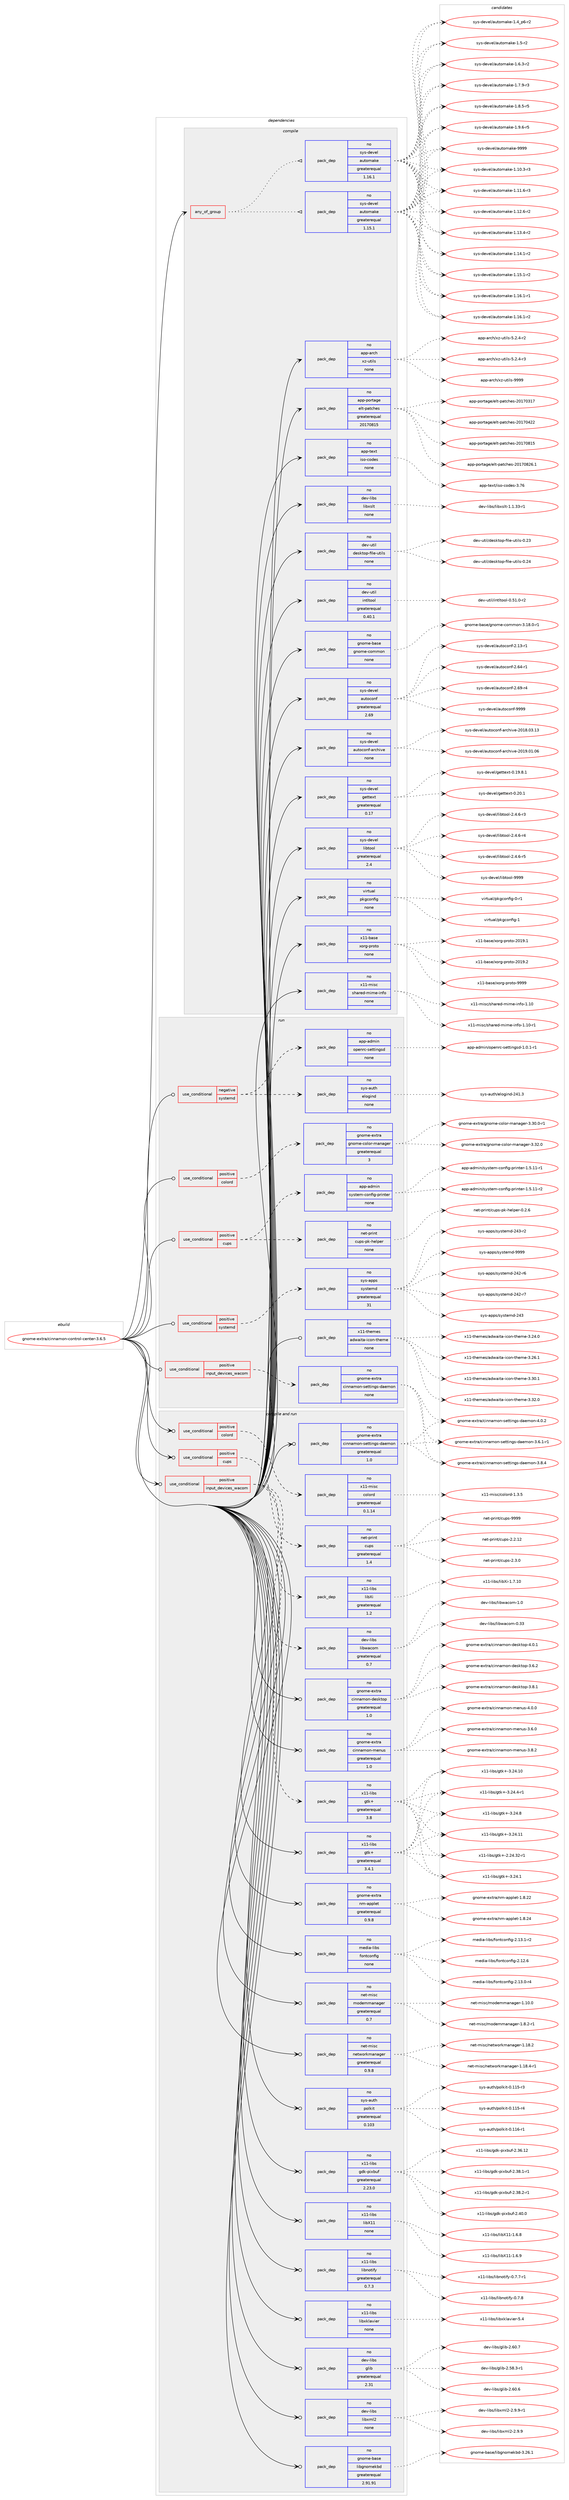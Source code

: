 digraph prolog {

# *************
# Graph options
# *************

newrank=true;
concentrate=true;
compound=true;
graph [rankdir=LR,fontname=Helvetica,fontsize=10,ranksep=1.5];#, ranksep=2.5, nodesep=0.2];
edge  [arrowhead=vee];
node  [fontname=Helvetica,fontsize=10];

# **********
# The ebuild
# **********

subgraph cluster_leftcol {
color=gray;
rank=same;
label=<<i>ebuild</i>>;
id [label="gnome-extra/cinnamon-control-center-3.6.5", color=red, width=4, href="../gnome-extra/cinnamon-control-center-3.6.5.svg"];
}

# ****************
# The dependencies
# ****************

subgraph cluster_midcol {
color=gray;
label=<<i>dependencies</i>>;
subgraph cluster_compile {
fillcolor="#eeeeee";
style=filled;
label=<<i>compile</i>>;
subgraph any12184 {
dependency747095 [label=<<TABLE BORDER="0" CELLBORDER="1" CELLSPACING="0" CELLPADDING="4"><TR><TD CELLPADDING="10">any_of_group</TD></TR></TABLE>>, shape=none, color=red];subgraph pack548726 {
dependency747096 [label=<<TABLE BORDER="0" CELLBORDER="1" CELLSPACING="0" CELLPADDING="4" WIDTH="220"><TR><TD ROWSPAN="6" CELLPADDING="30">pack_dep</TD></TR><TR><TD WIDTH="110">no</TD></TR><TR><TD>sys-devel</TD></TR><TR><TD>automake</TD></TR><TR><TD>greaterequal</TD></TR><TR><TD>1.16.1</TD></TR></TABLE>>, shape=none, color=blue];
}
dependency747095:e -> dependency747096:w [weight=20,style="dotted",arrowhead="oinv"];
subgraph pack548727 {
dependency747097 [label=<<TABLE BORDER="0" CELLBORDER="1" CELLSPACING="0" CELLPADDING="4" WIDTH="220"><TR><TD ROWSPAN="6" CELLPADDING="30">pack_dep</TD></TR><TR><TD WIDTH="110">no</TD></TR><TR><TD>sys-devel</TD></TR><TR><TD>automake</TD></TR><TR><TD>greaterequal</TD></TR><TR><TD>1.15.1</TD></TR></TABLE>>, shape=none, color=blue];
}
dependency747095:e -> dependency747097:w [weight=20,style="dotted",arrowhead="oinv"];
}
id:e -> dependency747095:w [weight=20,style="solid",arrowhead="vee"];
subgraph pack548728 {
dependency747098 [label=<<TABLE BORDER="0" CELLBORDER="1" CELLSPACING="0" CELLPADDING="4" WIDTH="220"><TR><TD ROWSPAN="6" CELLPADDING="30">pack_dep</TD></TR><TR><TD WIDTH="110">no</TD></TR><TR><TD>app-arch</TD></TR><TR><TD>xz-utils</TD></TR><TR><TD>none</TD></TR><TR><TD></TD></TR></TABLE>>, shape=none, color=blue];
}
id:e -> dependency747098:w [weight=20,style="solid",arrowhead="vee"];
subgraph pack548729 {
dependency747099 [label=<<TABLE BORDER="0" CELLBORDER="1" CELLSPACING="0" CELLPADDING="4" WIDTH="220"><TR><TD ROWSPAN="6" CELLPADDING="30">pack_dep</TD></TR><TR><TD WIDTH="110">no</TD></TR><TR><TD>app-portage</TD></TR><TR><TD>elt-patches</TD></TR><TR><TD>greaterequal</TD></TR><TR><TD>20170815</TD></TR></TABLE>>, shape=none, color=blue];
}
id:e -> dependency747099:w [weight=20,style="solid",arrowhead="vee"];
subgraph pack548730 {
dependency747100 [label=<<TABLE BORDER="0" CELLBORDER="1" CELLSPACING="0" CELLPADDING="4" WIDTH="220"><TR><TD ROWSPAN="6" CELLPADDING="30">pack_dep</TD></TR><TR><TD WIDTH="110">no</TD></TR><TR><TD>app-text</TD></TR><TR><TD>iso-codes</TD></TR><TR><TD>none</TD></TR><TR><TD></TD></TR></TABLE>>, shape=none, color=blue];
}
id:e -> dependency747100:w [weight=20,style="solid",arrowhead="vee"];
subgraph pack548731 {
dependency747101 [label=<<TABLE BORDER="0" CELLBORDER="1" CELLSPACING="0" CELLPADDING="4" WIDTH="220"><TR><TD ROWSPAN="6" CELLPADDING="30">pack_dep</TD></TR><TR><TD WIDTH="110">no</TD></TR><TR><TD>dev-libs</TD></TR><TR><TD>libxslt</TD></TR><TR><TD>none</TD></TR><TR><TD></TD></TR></TABLE>>, shape=none, color=blue];
}
id:e -> dependency747101:w [weight=20,style="solid",arrowhead="vee"];
subgraph pack548732 {
dependency747102 [label=<<TABLE BORDER="0" CELLBORDER="1" CELLSPACING="0" CELLPADDING="4" WIDTH="220"><TR><TD ROWSPAN="6" CELLPADDING="30">pack_dep</TD></TR><TR><TD WIDTH="110">no</TD></TR><TR><TD>dev-util</TD></TR><TR><TD>desktop-file-utils</TD></TR><TR><TD>none</TD></TR><TR><TD></TD></TR></TABLE>>, shape=none, color=blue];
}
id:e -> dependency747102:w [weight=20,style="solid",arrowhead="vee"];
subgraph pack548733 {
dependency747103 [label=<<TABLE BORDER="0" CELLBORDER="1" CELLSPACING="0" CELLPADDING="4" WIDTH="220"><TR><TD ROWSPAN="6" CELLPADDING="30">pack_dep</TD></TR><TR><TD WIDTH="110">no</TD></TR><TR><TD>dev-util</TD></TR><TR><TD>intltool</TD></TR><TR><TD>greaterequal</TD></TR><TR><TD>0.40.1</TD></TR></TABLE>>, shape=none, color=blue];
}
id:e -> dependency747103:w [weight=20,style="solid",arrowhead="vee"];
subgraph pack548734 {
dependency747104 [label=<<TABLE BORDER="0" CELLBORDER="1" CELLSPACING="0" CELLPADDING="4" WIDTH="220"><TR><TD ROWSPAN="6" CELLPADDING="30">pack_dep</TD></TR><TR><TD WIDTH="110">no</TD></TR><TR><TD>gnome-base</TD></TR><TR><TD>gnome-common</TD></TR><TR><TD>none</TD></TR><TR><TD></TD></TR></TABLE>>, shape=none, color=blue];
}
id:e -> dependency747104:w [weight=20,style="solid",arrowhead="vee"];
subgraph pack548735 {
dependency747105 [label=<<TABLE BORDER="0" CELLBORDER="1" CELLSPACING="0" CELLPADDING="4" WIDTH="220"><TR><TD ROWSPAN="6" CELLPADDING="30">pack_dep</TD></TR><TR><TD WIDTH="110">no</TD></TR><TR><TD>sys-devel</TD></TR><TR><TD>autoconf</TD></TR><TR><TD>greaterequal</TD></TR><TR><TD>2.69</TD></TR></TABLE>>, shape=none, color=blue];
}
id:e -> dependency747105:w [weight=20,style="solid",arrowhead="vee"];
subgraph pack548736 {
dependency747106 [label=<<TABLE BORDER="0" CELLBORDER="1" CELLSPACING="0" CELLPADDING="4" WIDTH="220"><TR><TD ROWSPAN="6" CELLPADDING="30">pack_dep</TD></TR><TR><TD WIDTH="110">no</TD></TR><TR><TD>sys-devel</TD></TR><TR><TD>autoconf-archive</TD></TR><TR><TD>none</TD></TR><TR><TD></TD></TR></TABLE>>, shape=none, color=blue];
}
id:e -> dependency747106:w [weight=20,style="solid",arrowhead="vee"];
subgraph pack548737 {
dependency747107 [label=<<TABLE BORDER="0" CELLBORDER="1" CELLSPACING="0" CELLPADDING="4" WIDTH="220"><TR><TD ROWSPAN="6" CELLPADDING="30">pack_dep</TD></TR><TR><TD WIDTH="110">no</TD></TR><TR><TD>sys-devel</TD></TR><TR><TD>gettext</TD></TR><TR><TD>greaterequal</TD></TR><TR><TD>0.17</TD></TR></TABLE>>, shape=none, color=blue];
}
id:e -> dependency747107:w [weight=20,style="solid",arrowhead="vee"];
subgraph pack548738 {
dependency747108 [label=<<TABLE BORDER="0" CELLBORDER="1" CELLSPACING="0" CELLPADDING="4" WIDTH="220"><TR><TD ROWSPAN="6" CELLPADDING="30">pack_dep</TD></TR><TR><TD WIDTH="110">no</TD></TR><TR><TD>sys-devel</TD></TR><TR><TD>libtool</TD></TR><TR><TD>greaterequal</TD></TR><TR><TD>2.4</TD></TR></TABLE>>, shape=none, color=blue];
}
id:e -> dependency747108:w [weight=20,style="solid",arrowhead="vee"];
subgraph pack548739 {
dependency747109 [label=<<TABLE BORDER="0" CELLBORDER="1" CELLSPACING="0" CELLPADDING="4" WIDTH="220"><TR><TD ROWSPAN="6" CELLPADDING="30">pack_dep</TD></TR><TR><TD WIDTH="110">no</TD></TR><TR><TD>virtual</TD></TR><TR><TD>pkgconfig</TD></TR><TR><TD>none</TD></TR><TR><TD></TD></TR></TABLE>>, shape=none, color=blue];
}
id:e -> dependency747109:w [weight=20,style="solid",arrowhead="vee"];
subgraph pack548740 {
dependency747110 [label=<<TABLE BORDER="0" CELLBORDER="1" CELLSPACING="0" CELLPADDING="4" WIDTH="220"><TR><TD ROWSPAN="6" CELLPADDING="30">pack_dep</TD></TR><TR><TD WIDTH="110">no</TD></TR><TR><TD>x11-base</TD></TR><TR><TD>xorg-proto</TD></TR><TR><TD>none</TD></TR><TR><TD></TD></TR></TABLE>>, shape=none, color=blue];
}
id:e -> dependency747110:w [weight=20,style="solid",arrowhead="vee"];
subgraph pack548741 {
dependency747111 [label=<<TABLE BORDER="0" CELLBORDER="1" CELLSPACING="0" CELLPADDING="4" WIDTH="220"><TR><TD ROWSPAN="6" CELLPADDING="30">pack_dep</TD></TR><TR><TD WIDTH="110">no</TD></TR><TR><TD>x11-misc</TD></TR><TR><TD>shared-mime-info</TD></TR><TR><TD>none</TD></TR><TR><TD></TD></TR></TABLE>>, shape=none, color=blue];
}
id:e -> dependency747111:w [weight=20,style="solid",arrowhead="vee"];
}
subgraph cluster_compileandrun {
fillcolor="#eeeeee";
style=filled;
label=<<i>compile and run</i>>;
subgraph cond185791 {
dependency747112 [label=<<TABLE BORDER="0" CELLBORDER="1" CELLSPACING="0" CELLPADDING="4"><TR><TD ROWSPAN="3" CELLPADDING="10">use_conditional</TD></TR><TR><TD>positive</TD></TR><TR><TD>colord</TD></TR></TABLE>>, shape=none, color=red];
subgraph pack548742 {
dependency747113 [label=<<TABLE BORDER="0" CELLBORDER="1" CELLSPACING="0" CELLPADDING="4" WIDTH="220"><TR><TD ROWSPAN="6" CELLPADDING="30">pack_dep</TD></TR><TR><TD WIDTH="110">no</TD></TR><TR><TD>x11-misc</TD></TR><TR><TD>colord</TD></TR><TR><TD>greaterequal</TD></TR><TR><TD>0.1.14</TD></TR></TABLE>>, shape=none, color=blue];
}
dependency747112:e -> dependency747113:w [weight=20,style="dashed",arrowhead="vee"];
}
id:e -> dependency747112:w [weight=20,style="solid",arrowhead="odotvee"];
subgraph cond185792 {
dependency747114 [label=<<TABLE BORDER="0" CELLBORDER="1" CELLSPACING="0" CELLPADDING="4"><TR><TD ROWSPAN="3" CELLPADDING="10">use_conditional</TD></TR><TR><TD>positive</TD></TR><TR><TD>cups</TD></TR></TABLE>>, shape=none, color=red];
subgraph pack548743 {
dependency747115 [label=<<TABLE BORDER="0" CELLBORDER="1" CELLSPACING="0" CELLPADDING="4" WIDTH="220"><TR><TD ROWSPAN="6" CELLPADDING="30">pack_dep</TD></TR><TR><TD WIDTH="110">no</TD></TR><TR><TD>net-print</TD></TR><TR><TD>cups</TD></TR><TR><TD>greaterequal</TD></TR><TR><TD>1.4</TD></TR></TABLE>>, shape=none, color=blue];
}
dependency747114:e -> dependency747115:w [weight=20,style="dashed",arrowhead="vee"];
}
id:e -> dependency747114:w [weight=20,style="solid",arrowhead="odotvee"];
subgraph cond185793 {
dependency747116 [label=<<TABLE BORDER="0" CELLBORDER="1" CELLSPACING="0" CELLPADDING="4"><TR><TD ROWSPAN="3" CELLPADDING="10">use_conditional</TD></TR><TR><TD>positive</TD></TR><TR><TD>input_devices_wacom</TD></TR></TABLE>>, shape=none, color=red];
subgraph pack548744 {
dependency747117 [label=<<TABLE BORDER="0" CELLBORDER="1" CELLSPACING="0" CELLPADDING="4" WIDTH="220"><TR><TD ROWSPAN="6" CELLPADDING="30">pack_dep</TD></TR><TR><TD WIDTH="110">no</TD></TR><TR><TD>dev-libs</TD></TR><TR><TD>libwacom</TD></TR><TR><TD>greaterequal</TD></TR><TR><TD>0.7</TD></TR></TABLE>>, shape=none, color=blue];
}
dependency747116:e -> dependency747117:w [weight=20,style="dashed",arrowhead="vee"];
subgraph pack548745 {
dependency747118 [label=<<TABLE BORDER="0" CELLBORDER="1" CELLSPACING="0" CELLPADDING="4" WIDTH="220"><TR><TD ROWSPAN="6" CELLPADDING="30">pack_dep</TD></TR><TR><TD WIDTH="110">no</TD></TR><TR><TD>x11-libs</TD></TR><TR><TD>gtk+</TD></TR><TR><TD>greaterequal</TD></TR><TR><TD>3.8</TD></TR></TABLE>>, shape=none, color=blue];
}
dependency747116:e -> dependency747118:w [weight=20,style="dashed",arrowhead="vee"];
subgraph pack548746 {
dependency747119 [label=<<TABLE BORDER="0" CELLBORDER="1" CELLSPACING="0" CELLPADDING="4" WIDTH="220"><TR><TD ROWSPAN="6" CELLPADDING="30">pack_dep</TD></TR><TR><TD WIDTH="110">no</TD></TR><TR><TD>x11-libs</TD></TR><TR><TD>libXi</TD></TR><TR><TD>greaterequal</TD></TR><TR><TD>1.2</TD></TR></TABLE>>, shape=none, color=blue];
}
dependency747116:e -> dependency747119:w [weight=20,style="dashed",arrowhead="vee"];
}
id:e -> dependency747116:w [weight=20,style="solid",arrowhead="odotvee"];
subgraph pack548747 {
dependency747120 [label=<<TABLE BORDER="0" CELLBORDER="1" CELLSPACING="0" CELLPADDING="4" WIDTH="220"><TR><TD ROWSPAN="6" CELLPADDING="30">pack_dep</TD></TR><TR><TD WIDTH="110">no</TD></TR><TR><TD>dev-libs</TD></TR><TR><TD>glib</TD></TR><TR><TD>greaterequal</TD></TR><TR><TD>2.31</TD></TR></TABLE>>, shape=none, color=blue];
}
id:e -> dependency747120:w [weight=20,style="solid",arrowhead="odotvee"];
subgraph pack548748 {
dependency747121 [label=<<TABLE BORDER="0" CELLBORDER="1" CELLSPACING="0" CELLPADDING="4" WIDTH="220"><TR><TD ROWSPAN="6" CELLPADDING="30">pack_dep</TD></TR><TR><TD WIDTH="110">no</TD></TR><TR><TD>dev-libs</TD></TR><TR><TD>libxml2</TD></TR><TR><TD>none</TD></TR><TR><TD></TD></TR></TABLE>>, shape=none, color=blue];
}
id:e -> dependency747121:w [weight=20,style="solid",arrowhead="odotvee"];
subgraph pack548749 {
dependency747122 [label=<<TABLE BORDER="0" CELLBORDER="1" CELLSPACING="0" CELLPADDING="4" WIDTH="220"><TR><TD ROWSPAN="6" CELLPADDING="30">pack_dep</TD></TR><TR><TD WIDTH="110">no</TD></TR><TR><TD>gnome-base</TD></TR><TR><TD>libgnomekbd</TD></TR><TR><TD>greaterequal</TD></TR><TR><TD>2.91.91</TD></TR></TABLE>>, shape=none, color=blue];
}
id:e -> dependency747122:w [weight=20,style="solid",arrowhead="odotvee"];
subgraph pack548750 {
dependency747123 [label=<<TABLE BORDER="0" CELLBORDER="1" CELLSPACING="0" CELLPADDING="4" WIDTH="220"><TR><TD ROWSPAN="6" CELLPADDING="30">pack_dep</TD></TR><TR><TD WIDTH="110">no</TD></TR><TR><TD>gnome-extra</TD></TR><TR><TD>cinnamon-desktop</TD></TR><TR><TD>greaterequal</TD></TR><TR><TD>1.0</TD></TR></TABLE>>, shape=none, color=blue];
}
id:e -> dependency747123:w [weight=20,style="solid",arrowhead="odotvee"];
subgraph pack548751 {
dependency747124 [label=<<TABLE BORDER="0" CELLBORDER="1" CELLSPACING="0" CELLPADDING="4" WIDTH="220"><TR><TD ROWSPAN="6" CELLPADDING="30">pack_dep</TD></TR><TR><TD WIDTH="110">no</TD></TR><TR><TD>gnome-extra</TD></TR><TR><TD>cinnamon-menus</TD></TR><TR><TD>greaterequal</TD></TR><TR><TD>1.0</TD></TR></TABLE>>, shape=none, color=blue];
}
id:e -> dependency747124:w [weight=20,style="solid",arrowhead="odotvee"];
subgraph pack548752 {
dependency747125 [label=<<TABLE BORDER="0" CELLBORDER="1" CELLSPACING="0" CELLPADDING="4" WIDTH="220"><TR><TD ROWSPAN="6" CELLPADDING="30">pack_dep</TD></TR><TR><TD WIDTH="110">no</TD></TR><TR><TD>gnome-extra</TD></TR><TR><TD>cinnamon-settings-daemon</TD></TR><TR><TD>greaterequal</TD></TR><TR><TD>1.0</TD></TR></TABLE>>, shape=none, color=blue];
}
id:e -> dependency747125:w [weight=20,style="solid",arrowhead="odotvee"];
subgraph pack548753 {
dependency747126 [label=<<TABLE BORDER="0" CELLBORDER="1" CELLSPACING="0" CELLPADDING="4" WIDTH="220"><TR><TD ROWSPAN="6" CELLPADDING="30">pack_dep</TD></TR><TR><TD WIDTH="110">no</TD></TR><TR><TD>gnome-extra</TD></TR><TR><TD>nm-applet</TD></TR><TR><TD>greaterequal</TD></TR><TR><TD>0.9.8</TD></TR></TABLE>>, shape=none, color=blue];
}
id:e -> dependency747126:w [weight=20,style="solid",arrowhead="odotvee"];
subgraph pack548754 {
dependency747127 [label=<<TABLE BORDER="0" CELLBORDER="1" CELLSPACING="0" CELLPADDING="4" WIDTH="220"><TR><TD ROWSPAN="6" CELLPADDING="30">pack_dep</TD></TR><TR><TD WIDTH="110">no</TD></TR><TR><TD>media-libs</TD></TR><TR><TD>fontconfig</TD></TR><TR><TD>none</TD></TR><TR><TD></TD></TR></TABLE>>, shape=none, color=blue];
}
id:e -> dependency747127:w [weight=20,style="solid",arrowhead="odotvee"];
subgraph pack548755 {
dependency747128 [label=<<TABLE BORDER="0" CELLBORDER="1" CELLSPACING="0" CELLPADDING="4" WIDTH="220"><TR><TD ROWSPAN="6" CELLPADDING="30">pack_dep</TD></TR><TR><TD WIDTH="110">no</TD></TR><TR><TD>net-misc</TD></TR><TR><TD>modemmanager</TD></TR><TR><TD>greaterequal</TD></TR><TR><TD>0.7</TD></TR></TABLE>>, shape=none, color=blue];
}
id:e -> dependency747128:w [weight=20,style="solid",arrowhead="odotvee"];
subgraph pack548756 {
dependency747129 [label=<<TABLE BORDER="0" CELLBORDER="1" CELLSPACING="0" CELLPADDING="4" WIDTH="220"><TR><TD ROWSPAN="6" CELLPADDING="30">pack_dep</TD></TR><TR><TD WIDTH="110">no</TD></TR><TR><TD>net-misc</TD></TR><TR><TD>networkmanager</TD></TR><TR><TD>greaterequal</TD></TR><TR><TD>0.9.8</TD></TR></TABLE>>, shape=none, color=blue];
}
id:e -> dependency747129:w [weight=20,style="solid",arrowhead="odotvee"];
subgraph pack548757 {
dependency747130 [label=<<TABLE BORDER="0" CELLBORDER="1" CELLSPACING="0" CELLPADDING="4" WIDTH="220"><TR><TD ROWSPAN="6" CELLPADDING="30">pack_dep</TD></TR><TR><TD WIDTH="110">no</TD></TR><TR><TD>sys-auth</TD></TR><TR><TD>polkit</TD></TR><TR><TD>greaterequal</TD></TR><TR><TD>0.103</TD></TR></TABLE>>, shape=none, color=blue];
}
id:e -> dependency747130:w [weight=20,style="solid",arrowhead="odotvee"];
subgraph pack548758 {
dependency747131 [label=<<TABLE BORDER="0" CELLBORDER="1" CELLSPACING="0" CELLPADDING="4" WIDTH="220"><TR><TD ROWSPAN="6" CELLPADDING="30">pack_dep</TD></TR><TR><TD WIDTH="110">no</TD></TR><TR><TD>x11-libs</TD></TR><TR><TD>gdk-pixbuf</TD></TR><TR><TD>greaterequal</TD></TR><TR><TD>2.23.0</TD></TR></TABLE>>, shape=none, color=blue];
}
id:e -> dependency747131:w [weight=20,style="solid",arrowhead="odotvee"];
subgraph pack548759 {
dependency747132 [label=<<TABLE BORDER="0" CELLBORDER="1" CELLSPACING="0" CELLPADDING="4" WIDTH="220"><TR><TD ROWSPAN="6" CELLPADDING="30">pack_dep</TD></TR><TR><TD WIDTH="110">no</TD></TR><TR><TD>x11-libs</TD></TR><TR><TD>gtk+</TD></TR><TR><TD>greaterequal</TD></TR><TR><TD>3.4.1</TD></TR></TABLE>>, shape=none, color=blue];
}
id:e -> dependency747132:w [weight=20,style="solid",arrowhead="odotvee"];
subgraph pack548760 {
dependency747133 [label=<<TABLE BORDER="0" CELLBORDER="1" CELLSPACING="0" CELLPADDING="4" WIDTH="220"><TR><TD ROWSPAN="6" CELLPADDING="30">pack_dep</TD></TR><TR><TD WIDTH="110">no</TD></TR><TR><TD>x11-libs</TD></TR><TR><TD>libX11</TD></TR><TR><TD>none</TD></TR><TR><TD></TD></TR></TABLE>>, shape=none, color=blue];
}
id:e -> dependency747133:w [weight=20,style="solid",arrowhead="odotvee"];
subgraph pack548761 {
dependency747134 [label=<<TABLE BORDER="0" CELLBORDER="1" CELLSPACING="0" CELLPADDING="4" WIDTH="220"><TR><TD ROWSPAN="6" CELLPADDING="30">pack_dep</TD></TR><TR><TD WIDTH="110">no</TD></TR><TR><TD>x11-libs</TD></TR><TR><TD>libnotify</TD></TR><TR><TD>greaterequal</TD></TR><TR><TD>0.7.3</TD></TR></TABLE>>, shape=none, color=blue];
}
id:e -> dependency747134:w [weight=20,style="solid",arrowhead="odotvee"];
subgraph pack548762 {
dependency747135 [label=<<TABLE BORDER="0" CELLBORDER="1" CELLSPACING="0" CELLPADDING="4" WIDTH="220"><TR><TD ROWSPAN="6" CELLPADDING="30">pack_dep</TD></TR><TR><TD WIDTH="110">no</TD></TR><TR><TD>x11-libs</TD></TR><TR><TD>libxklavier</TD></TR><TR><TD>none</TD></TR><TR><TD></TD></TR></TABLE>>, shape=none, color=blue];
}
id:e -> dependency747135:w [weight=20,style="solid",arrowhead="odotvee"];
}
subgraph cluster_run {
fillcolor="#eeeeee";
style=filled;
label=<<i>run</i>>;
subgraph cond185794 {
dependency747136 [label=<<TABLE BORDER="0" CELLBORDER="1" CELLSPACING="0" CELLPADDING="4"><TR><TD ROWSPAN="3" CELLPADDING="10">use_conditional</TD></TR><TR><TD>negative</TD></TR><TR><TD>systemd</TD></TR></TABLE>>, shape=none, color=red];
subgraph pack548763 {
dependency747137 [label=<<TABLE BORDER="0" CELLBORDER="1" CELLSPACING="0" CELLPADDING="4" WIDTH="220"><TR><TD ROWSPAN="6" CELLPADDING="30">pack_dep</TD></TR><TR><TD WIDTH="110">no</TD></TR><TR><TD>app-admin</TD></TR><TR><TD>openrc-settingsd</TD></TR><TR><TD>none</TD></TR><TR><TD></TD></TR></TABLE>>, shape=none, color=blue];
}
dependency747136:e -> dependency747137:w [weight=20,style="dashed",arrowhead="vee"];
subgraph pack548764 {
dependency747138 [label=<<TABLE BORDER="0" CELLBORDER="1" CELLSPACING="0" CELLPADDING="4" WIDTH="220"><TR><TD ROWSPAN="6" CELLPADDING="30">pack_dep</TD></TR><TR><TD WIDTH="110">no</TD></TR><TR><TD>sys-auth</TD></TR><TR><TD>elogind</TD></TR><TR><TD>none</TD></TR><TR><TD></TD></TR></TABLE>>, shape=none, color=blue];
}
dependency747136:e -> dependency747138:w [weight=20,style="dashed",arrowhead="vee"];
}
id:e -> dependency747136:w [weight=20,style="solid",arrowhead="odot"];
subgraph cond185795 {
dependency747139 [label=<<TABLE BORDER="0" CELLBORDER="1" CELLSPACING="0" CELLPADDING="4"><TR><TD ROWSPAN="3" CELLPADDING="10">use_conditional</TD></TR><TR><TD>positive</TD></TR><TR><TD>colord</TD></TR></TABLE>>, shape=none, color=red];
subgraph pack548765 {
dependency747140 [label=<<TABLE BORDER="0" CELLBORDER="1" CELLSPACING="0" CELLPADDING="4" WIDTH="220"><TR><TD ROWSPAN="6" CELLPADDING="30">pack_dep</TD></TR><TR><TD WIDTH="110">no</TD></TR><TR><TD>gnome-extra</TD></TR><TR><TD>gnome-color-manager</TD></TR><TR><TD>greaterequal</TD></TR><TR><TD>3</TD></TR></TABLE>>, shape=none, color=blue];
}
dependency747139:e -> dependency747140:w [weight=20,style="dashed",arrowhead="vee"];
}
id:e -> dependency747139:w [weight=20,style="solid",arrowhead="odot"];
subgraph cond185796 {
dependency747141 [label=<<TABLE BORDER="0" CELLBORDER="1" CELLSPACING="0" CELLPADDING="4"><TR><TD ROWSPAN="3" CELLPADDING="10">use_conditional</TD></TR><TR><TD>positive</TD></TR><TR><TD>cups</TD></TR></TABLE>>, shape=none, color=red];
subgraph pack548766 {
dependency747142 [label=<<TABLE BORDER="0" CELLBORDER="1" CELLSPACING="0" CELLPADDING="4" WIDTH="220"><TR><TD ROWSPAN="6" CELLPADDING="30">pack_dep</TD></TR><TR><TD WIDTH="110">no</TD></TR><TR><TD>app-admin</TD></TR><TR><TD>system-config-printer</TD></TR><TR><TD>none</TD></TR><TR><TD></TD></TR></TABLE>>, shape=none, color=blue];
}
dependency747141:e -> dependency747142:w [weight=20,style="dashed",arrowhead="vee"];
subgraph pack548767 {
dependency747143 [label=<<TABLE BORDER="0" CELLBORDER="1" CELLSPACING="0" CELLPADDING="4" WIDTH="220"><TR><TD ROWSPAN="6" CELLPADDING="30">pack_dep</TD></TR><TR><TD WIDTH="110">no</TD></TR><TR><TD>net-print</TD></TR><TR><TD>cups-pk-helper</TD></TR><TR><TD>none</TD></TR><TR><TD></TD></TR></TABLE>>, shape=none, color=blue];
}
dependency747141:e -> dependency747143:w [weight=20,style="dashed",arrowhead="vee"];
}
id:e -> dependency747141:w [weight=20,style="solid",arrowhead="odot"];
subgraph cond185797 {
dependency747144 [label=<<TABLE BORDER="0" CELLBORDER="1" CELLSPACING="0" CELLPADDING="4"><TR><TD ROWSPAN="3" CELLPADDING="10">use_conditional</TD></TR><TR><TD>positive</TD></TR><TR><TD>input_devices_wacom</TD></TR></TABLE>>, shape=none, color=red];
subgraph pack548768 {
dependency747145 [label=<<TABLE BORDER="0" CELLBORDER="1" CELLSPACING="0" CELLPADDING="4" WIDTH="220"><TR><TD ROWSPAN="6" CELLPADDING="30">pack_dep</TD></TR><TR><TD WIDTH="110">no</TD></TR><TR><TD>gnome-extra</TD></TR><TR><TD>cinnamon-settings-daemon</TD></TR><TR><TD>none</TD></TR><TR><TD></TD></TR></TABLE>>, shape=none, color=blue];
}
dependency747144:e -> dependency747145:w [weight=20,style="dashed",arrowhead="vee"];
}
id:e -> dependency747144:w [weight=20,style="solid",arrowhead="odot"];
subgraph cond185798 {
dependency747146 [label=<<TABLE BORDER="0" CELLBORDER="1" CELLSPACING="0" CELLPADDING="4"><TR><TD ROWSPAN="3" CELLPADDING="10">use_conditional</TD></TR><TR><TD>positive</TD></TR><TR><TD>systemd</TD></TR></TABLE>>, shape=none, color=red];
subgraph pack548769 {
dependency747147 [label=<<TABLE BORDER="0" CELLBORDER="1" CELLSPACING="0" CELLPADDING="4" WIDTH="220"><TR><TD ROWSPAN="6" CELLPADDING="30">pack_dep</TD></TR><TR><TD WIDTH="110">no</TD></TR><TR><TD>sys-apps</TD></TR><TR><TD>systemd</TD></TR><TR><TD>greaterequal</TD></TR><TR><TD>31</TD></TR></TABLE>>, shape=none, color=blue];
}
dependency747146:e -> dependency747147:w [weight=20,style="dashed",arrowhead="vee"];
}
id:e -> dependency747146:w [weight=20,style="solid",arrowhead="odot"];
subgraph pack548770 {
dependency747148 [label=<<TABLE BORDER="0" CELLBORDER="1" CELLSPACING="0" CELLPADDING="4" WIDTH="220"><TR><TD ROWSPAN="6" CELLPADDING="30">pack_dep</TD></TR><TR><TD WIDTH="110">no</TD></TR><TR><TD>x11-themes</TD></TR><TR><TD>adwaita-icon-theme</TD></TR><TR><TD>none</TD></TR><TR><TD></TD></TR></TABLE>>, shape=none, color=blue];
}
id:e -> dependency747148:w [weight=20,style="solid",arrowhead="odot"];
}
}

# **************
# The candidates
# **************

subgraph cluster_choices {
rank=same;
color=gray;
label=<<i>candidates</i>>;

subgraph choice548726 {
color=black;
nodesep=1;
choice11512111545100101118101108479711711611110997107101454946494846514511451 [label="sys-devel/automake-1.10.3-r3", color=red, width=4,href="../sys-devel/automake-1.10.3-r3.svg"];
choice11512111545100101118101108479711711611110997107101454946494946544511451 [label="sys-devel/automake-1.11.6-r3", color=red, width=4,href="../sys-devel/automake-1.11.6-r3.svg"];
choice11512111545100101118101108479711711611110997107101454946495046544511450 [label="sys-devel/automake-1.12.6-r2", color=red, width=4,href="../sys-devel/automake-1.12.6-r2.svg"];
choice11512111545100101118101108479711711611110997107101454946495146524511450 [label="sys-devel/automake-1.13.4-r2", color=red, width=4,href="../sys-devel/automake-1.13.4-r2.svg"];
choice11512111545100101118101108479711711611110997107101454946495246494511450 [label="sys-devel/automake-1.14.1-r2", color=red, width=4,href="../sys-devel/automake-1.14.1-r2.svg"];
choice11512111545100101118101108479711711611110997107101454946495346494511450 [label="sys-devel/automake-1.15.1-r2", color=red, width=4,href="../sys-devel/automake-1.15.1-r2.svg"];
choice11512111545100101118101108479711711611110997107101454946495446494511449 [label="sys-devel/automake-1.16.1-r1", color=red, width=4,href="../sys-devel/automake-1.16.1-r1.svg"];
choice11512111545100101118101108479711711611110997107101454946495446494511450 [label="sys-devel/automake-1.16.1-r2", color=red, width=4,href="../sys-devel/automake-1.16.1-r2.svg"];
choice115121115451001011181011084797117116111109971071014549465295112544511450 [label="sys-devel/automake-1.4_p6-r2", color=red, width=4,href="../sys-devel/automake-1.4_p6-r2.svg"];
choice11512111545100101118101108479711711611110997107101454946534511450 [label="sys-devel/automake-1.5-r2", color=red, width=4,href="../sys-devel/automake-1.5-r2.svg"];
choice115121115451001011181011084797117116111109971071014549465446514511450 [label="sys-devel/automake-1.6.3-r2", color=red, width=4,href="../sys-devel/automake-1.6.3-r2.svg"];
choice115121115451001011181011084797117116111109971071014549465546574511451 [label="sys-devel/automake-1.7.9-r3", color=red, width=4,href="../sys-devel/automake-1.7.9-r3.svg"];
choice115121115451001011181011084797117116111109971071014549465646534511453 [label="sys-devel/automake-1.8.5-r5", color=red, width=4,href="../sys-devel/automake-1.8.5-r5.svg"];
choice115121115451001011181011084797117116111109971071014549465746544511453 [label="sys-devel/automake-1.9.6-r5", color=red, width=4,href="../sys-devel/automake-1.9.6-r5.svg"];
choice115121115451001011181011084797117116111109971071014557575757 [label="sys-devel/automake-9999", color=red, width=4,href="../sys-devel/automake-9999.svg"];
dependency747096:e -> choice11512111545100101118101108479711711611110997107101454946494846514511451:w [style=dotted,weight="100"];
dependency747096:e -> choice11512111545100101118101108479711711611110997107101454946494946544511451:w [style=dotted,weight="100"];
dependency747096:e -> choice11512111545100101118101108479711711611110997107101454946495046544511450:w [style=dotted,weight="100"];
dependency747096:e -> choice11512111545100101118101108479711711611110997107101454946495146524511450:w [style=dotted,weight="100"];
dependency747096:e -> choice11512111545100101118101108479711711611110997107101454946495246494511450:w [style=dotted,weight="100"];
dependency747096:e -> choice11512111545100101118101108479711711611110997107101454946495346494511450:w [style=dotted,weight="100"];
dependency747096:e -> choice11512111545100101118101108479711711611110997107101454946495446494511449:w [style=dotted,weight="100"];
dependency747096:e -> choice11512111545100101118101108479711711611110997107101454946495446494511450:w [style=dotted,weight="100"];
dependency747096:e -> choice115121115451001011181011084797117116111109971071014549465295112544511450:w [style=dotted,weight="100"];
dependency747096:e -> choice11512111545100101118101108479711711611110997107101454946534511450:w [style=dotted,weight="100"];
dependency747096:e -> choice115121115451001011181011084797117116111109971071014549465446514511450:w [style=dotted,weight="100"];
dependency747096:e -> choice115121115451001011181011084797117116111109971071014549465546574511451:w [style=dotted,weight="100"];
dependency747096:e -> choice115121115451001011181011084797117116111109971071014549465646534511453:w [style=dotted,weight="100"];
dependency747096:e -> choice115121115451001011181011084797117116111109971071014549465746544511453:w [style=dotted,weight="100"];
dependency747096:e -> choice115121115451001011181011084797117116111109971071014557575757:w [style=dotted,weight="100"];
}
subgraph choice548727 {
color=black;
nodesep=1;
choice11512111545100101118101108479711711611110997107101454946494846514511451 [label="sys-devel/automake-1.10.3-r3", color=red, width=4,href="../sys-devel/automake-1.10.3-r3.svg"];
choice11512111545100101118101108479711711611110997107101454946494946544511451 [label="sys-devel/automake-1.11.6-r3", color=red, width=4,href="../sys-devel/automake-1.11.6-r3.svg"];
choice11512111545100101118101108479711711611110997107101454946495046544511450 [label="sys-devel/automake-1.12.6-r2", color=red, width=4,href="../sys-devel/automake-1.12.6-r2.svg"];
choice11512111545100101118101108479711711611110997107101454946495146524511450 [label="sys-devel/automake-1.13.4-r2", color=red, width=4,href="../sys-devel/automake-1.13.4-r2.svg"];
choice11512111545100101118101108479711711611110997107101454946495246494511450 [label="sys-devel/automake-1.14.1-r2", color=red, width=4,href="../sys-devel/automake-1.14.1-r2.svg"];
choice11512111545100101118101108479711711611110997107101454946495346494511450 [label="sys-devel/automake-1.15.1-r2", color=red, width=4,href="../sys-devel/automake-1.15.1-r2.svg"];
choice11512111545100101118101108479711711611110997107101454946495446494511449 [label="sys-devel/automake-1.16.1-r1", color=red, width=4,href="../sys-devel/automake-1.16.1-r1.svg"];
choice11512111545100101118101108479711711611110997107101454946495446494511450 [label="sys-devel/automake-1.16.1-r2", color=red, width=4,href="../sys-devel/automake-1.16.1-r2.svg"];
choice115121115451001011181011084797117116111109971071014549465295112544511450 [label="sys-devel/automake-1.4_p6-r2", color=red, width=4,href="../sys-devel/automake-1.4_p6-r2.svg"];
choice11512111545100101118101108479711711611110997107101454946534511450 [label="sys-devel/automake-1.5-r2", color=red, width=4,href="../sys-devel/automake-1.5-r2.svg"];
choice115121115451001011181011084797117116111109971071014549465446514511450 [label="sys-devel/automake-1.6.3-r2", color=red, width=4,href="../sys-devel/automake-1.6.3-r2.svg"];
choice115121115451001011181011084797117116111109971071014549465546574511451 [label="sys-devel/automake-1.7.9-r3", color=red, width=4,href="../sys-devel/automake-1.7.9-r3.svg"];
choice115121115451001011181011084797117116111109971071014549465646534511453 [label="sys-devel/automake-1.8.5-r5", color=red, width=4,href="../sys-devel/automake-1.8.5-r5.svg"];
choice115121115451001011181011084797117116111109971071014549465746544511453 [label="sys-devel/automake-1.9.6-r5", color=red, width=4,href="../sys-devel/automake-1.9.6-r5.svg"];
choice115121115451001011181011084797117116111109971071014557575757 [label="sys-devel/automake-9999", color=red, width=4,href="../sys-devel/automake-9999.svg"];
dependency747097:e -> choice11512111545100101118101108479711711611110997107101454946494846514511451:w [style=dotted,weight="100"];
dependency747097:e -> choice11512111545100101118101108479711711611110997107101454946494946544511451:w [style=dotted,weight="100"];
dependency747097:e -> choice11512111545100101118101108479711711611110997107101454946495046544511450:w [style=dotted,weight="100"];
dependency747097:e -> choice11512111545100101118101108479711711611110997107101454946495146524511450:w [style=dotted,weight="100"];
dependency747097:e -> choice11512111545100101118101108479711711611110997107101454946495246494511450:w [style=dotted,weight="100"];
dependency747097:e -> choice11512111545100101118101108479711711611110997107101454946495346494511450:w [style=dotted,weight="100"];
dependency747097:e -> choice11512111545100101118101108479711711611110997107101454946495446494511449:w [style=dotted,weight="100"];
dependency747097:e -> choice11512111545100101118101108479711711611110997107101454946495446494511450:w [style=dotted,weight="100"];
dependency747097:e -> choice115121115451001011181011084797117116111109971071014549465295112544511450:w [style=dotted,weight="100"];
dependency747097:e -> choice11512111545100101118101108479711711611110997107101454946534511450:w [style=dotted,weight="100"];
dependency747097:e -> choice115121115451001011181011084797117116111109971071014549465446514511450:w [style=dotted,weight="100"];
dependency747097:e -> choice115121115451001011181011084797117116111109971071014549465546574511451:w [style=dotted,weight="100"];
dependency747097:e -> choice115121115451001011181011084797117116111109971071014549465646534511453:w [style=dotted,weight="100"];
dependency747097:e -> choice115121115451001011181011084797117116111109971071014549465746544511453:w [style=dotted,weight="100"];
dependency747097:e -> choice115121115451001011181011084797117116111109971071014557575757:w [style=dotted,weight="100"];
}
subgraph choice548728 {
color=black;
nodesep=1;
choice9711211245971149910447120122451171161051081154553465046524511450 [label="app-arch/xz-utils-5.2.4-r2", color=red, width=4,href="../app-arch/xz-utils-5.2.4-r2.svg"];
choice9711211245971149910447120122451171161051081154553465046524511451 [label="app-arch/xz-utils-5.2.4-r3", color=red, width=4,href="../app-arch/xz-utils-5.2.4-r3.svg"];
choice9711211245971149910447120122451171161051081154557575757 [label="app-arch/xz-utils-9999", color=red, width=4,href="../app-arch/xz-utils-9999.svg"];
dependency747098:e -> choice9711211245971149910447120122451171161051081154553465046524511450:w [style=dotted,weight="100"];
dependency747098:e -> choice9711211245971149910447120122451171161051081154553465046524511451:w [style=dotted,weight="100"];
dependency747098:e -> choice9711211245971149910447120122451171161051081154557575757:w [style=dotted,weight="100"];
}
subgraph choice548729 {
color=black;
nodesep=1;
choice97112112451121111141169710310147101108116451129711699104101115455048495548514955 [label="app-portage/elt-patches-20170317", color=red, width=4,href="../app-portage/elt-patches-20170317.svg"];
choice97112112451121111141169710310147101108116451129711699104101115455048495548525050 [label="app-portage/elt-patches-20170422", color=red, width=4,href="../app-portage/elt-patches-20170422.svg"];
choice97112112451121111141169710310147101108116451129711699104101115455048495548564953 [label="app-portage/elt-patches-20170815", color=red, width=4,href="../app-portage/elt-patches-20170815.svg"];
choice971121124511211111411697103101471011081164511297116991041011154550484955485650544649 [label="app-portage/elt-patches-20170826.1", color=red, width=4,href="../app-portage/elt-patches-20170826.1.svg"];
dependency747099:e -> choice97112112451121111141169710310147101108116451129711699104101115455048495548514955:w [style=dotted,weight="100"];
dependency747099:e -> choice97112112451121111141169710310147101108116451129711699104101115455048495548525050:w [style=dotted,weight="100"];
dependency747099:e -> choice97112112451121111141169710310147101108116451129711699104101115455048495548564953:w [style=dotted,weight="100"];
dependency747099:e -> choice971121124511211111411697103101471011081164511297116991041011154550484955485650544649:w [style=dotted,weight="100"];
}
subgraph choice548730 {
color=black;
nodesep=1;
choice97112112451161011201164710511511145991111001011154551465554 [label="app-text/iso-codes-3.76", color=red, width=4,href="../app-text/iso-codes-3.76.svg"];
dependency747100:e -> choice97112112451161011201164710511511145991111001011154551465554:w [style=dotted,weight="100"];
}
subgraph choice548731 {
color=black;
nodesep=1;
choice10010111845108105981154710810598120115108116454946494651514511449 [label="dev-libs/libxslt-1.1.33-r1", color=red, width=4,href="../dev-libs/libxslt-1.1.33-r1.svg"];
dependency747101:e -> choice10010111845108105981154710810598120115108116454946494651514511449:w [style=dotted,weight="100"];
}
subgraph choice548732 {
color=black;
nodesep=1;
choice100101118451171161051084710010111510711611111245102105108101451171161051081154548465051 [label="dev-util/desktop-file-utils-0.23", color=red, width=4,href="../dev-util/desktop-file-utils-0.23.svg"];
choice100101118451171161051084710010111510711611111245102105108101451171161051081154548465052 [label="dev-util/desktop-file-utils-0.24", color=red, width=4,href="../dev-util/desktop-file-utils-0.24.svg"];
dependency747102:e -> choice100101118451171161051084710010111510711611111245102105108101451171161051081154548465051:w [style=dotted,weight="100"];
dependency747102:e -> choice100101118451171161051084710010111510711611111245102105108101451171161051081154548465052:w [style=dotted,weight="100"];
}
subgraph choice548733 {
color=black;
nodesep=1;
choice1001011184511711610510847105110116108116111111108454846534946484511450 [label="dev-util/intltool-0.51.0-r2", color=red, width=4,href="../dev-util/intltool-0.51.0-r2.svg"];
dependency747103:e -> choice1001011184511711610510847105110116108116111111108454846534946484511450:w [style=dotted,weight="100"];
}
subgraph choice548734 {
color=black;
nodesep=1;
choice103110111109101459897115101471031101111091014599111109109111110455146495646484511449 [label="gnome-base/gnome-common-3.18.0-r1", color=red, width=4,href="../gnome-base/gnome-common-3.18.0-r1.svg"];
dependency747104:e -> choice103110111109101459897115101471031101111091014599111109109111110455146495646484511449:w [style=dotted,weight="100"];
}
subgraph choice548735 {
color=black;
nodesep=1;
choice1151211154510010111810110847971171161119911111010245504649514511449 [label="sys-devel/autoconf-2.13-r1", color=red, width=4,href="../sys-devel/autoconf-2.13-r1.svg"];
choice1151211154510010111810110847971171161119911111010245504654524511449 [label="sys-devel/autoconf-2.64-r1", color=red, width=4,href="../sys-devel/autoconf-2.64-r1.svg"];
choice1151211154510010111810110847971171161119911111010245504654574511452 [label="sys-devel/autoconf-2.69-r4", color=red, width=4,href="../sys-devel/autoconf-2.69-r4.svg"];
choice115121115451001011181011084797117116111991111101024557575757 [label="sys-devel/autoconf-9999", color=red, width=4,href="../sys-devel/autoconf-9999.svg"];
dependency747105:e -> choice1151211154510010111810110847971171161119911111010245504649514511449:w [style=dotted,weight="100"];
dependency747105:e -> choice1151211154510010111810110847971171161119911111010245504654524511449:w [style=dotted,weight="100"];
dependency747105:e -> choice1151211154510010111810110847971171161119911111010245504654574511452:w [style=dotted,weight="100"];
dependency747105:e -> choice115121115451001011181011084797117116111991111101024557575757:w [style=dotted,weight="100"];
}
subgraph choice548736 {
color=black;
nodesep=1;
choice115121115451001011181011084797117116111991111101024597114991041051181014550484956464851464951 [label="sys-devel/autoconf-archive-2018.03.13", color=red, width=4,href="../sys-devel/autoconf-archive-2018.03.13.svg"];
choice115121115451001011181011084797117116111991111101024597114991041051181014550484957464849464854 [label="sys-devel/autoconf-archive-2019.01.06", color=red, width=4,href="../sys-devel/autoconf-archive-2019.01.06.svg"];
dependency747106:e -> choice115121115451001011181011084797117116111991111101024597114991041051181014550484956464851464951:w [style=dotted,weight="100"];
dependency747106:e -> choice115121115451001011181011084797117116111991111101024597114991041051181014550484957464849464854:w [style=dotted,weight="100"];
}
subgraph choice548737 {
color=black;
nodesep=1;
choice1151211154510010111810110847103101116116101120116454846495746564649 [label="sys-devel/gettext-0.19.8.1", color=red, width=4,href="../sys-devel/gettext-0.19.8.1.svg"];
choice115121115451001011181011084710310111611610112011645484650484649 [label="sys-devel/gettext-0.20.1", color=red, width=4,href="../sys-devel/gettext-0.20.1.svg"];
dependency747107:e -> choice1151211154510010111810110847103101116116101120116454846495746564649:w [style=dotted,weight="100"];
dependency747107:e -> choice115121115451001011181011084710310111611610112011645484650484649:w [style=dotted,weight="100"];
}
subgraph choice548738 {
color=black;
nodesep=1;
choice1151211154510010111810110847108105981161111111084550465246544511451 [label="sys-devel/libtool-2.4.6-r3", color=red, width=4,href="../sys-devel/libtool-2.4.6-r3.svg"];
choice1151211154510010111810110847108105981161111111084550465246544511452 [label="sys-devel/libtool-2.4.6-r4", color=red, width=4,href="../sys-devel/libtool-2.4.6-r4.svg"];
choice1151211154510010111810110847108105981161111111084550465246544511453 [label="sys-devel/libtool-2.4.6-r5", color=red, width=4,href="../sys-devel/libtool-2.4.6-r5.svg"];
choice1151211154510010111810110847108105981161111111084557575757 [label="sys-devel/libtool-9999", color=red, width=4,href="../sys-devel/libtool-9999.svg"];
dependency747108:e -> choice1151211154510010111810110847108105981161111111084550465246544511451:w [style=dotted,weight="100"];
dependency747108:e -> choice1151211154510010111810110847108105981161111111084550465246544511452:w [style=dotted,weight="100"];
dependency747108:e -> choice1151211154510010111810110847108105981161111111084550465246544511453:w [style=dotted,weight="100"];
dependency747108:e -> choice1151211154510010111810110847108105981161111111084557575757:w [style=dotted,weight="100"];
}
subgraph choice548739 {
color=black;
nodesep=1;
choice11810511411611797108471121071039911111010210510345484511449 [label="virtual/pkgconfig-0-r1", color=red, width=4,href="../virtual/pkgconfig-0-r1.svg"];
choice1181051141161179710847112107103991111101021051034549 [label="virtual/pkgconfig-1", color=red, width=4,href="../virtual/pkgconfig-1.svg"];
dependency747109:e -> choice11810511411611797108471121071039911111010210510345484511449:w [style=dotted,weight="100"];
dependency747109:e -> choice1181051141161179710847112107103991111101021051034549:w [style=dotted,weight="100"];
}
subgraph choice548740 {
color=black;
nodesep=1;
choice1204949459897115101471201111141034511211411111611145504849574649 [label="x11-base/xorg-proto-2019.1", color=red, width=4,href="../x11-base/xorg-proto-2019.1.svg"];
choice1204949459897115101471201111141034511211411111611145504849574650 [label="x11-base/xorg-proto-2019.2", color=red, width=4,href="../x11-base/xorg-proto-2019.2.svg"];
choice120494945989711510147120111114103451121141111161114557575757 [label="x11-base/xorg-proto-9999", color=red, width=4,href="../x11-base/xorg-proto-9999.svg"];
dependency747110:e -> choice1204949459897115101471201111141034511211411111611145504849574649:w [style=dotted,weight="100"];
dependency747110:e -> choice1204949459897115101471201111141034511211411111611145504849574650:w [style=dotted,weight="100"];
dependency747110:e -> choice120494945989711510147120111114103451121141111161114557575757:w [style=dotted,weight="100"];
}
subgraph choice548741 {
color=black;
nodesep=1;
choice12049494510910511599471151049711410110045109105109101451051101021114549464948 [label="x11-misc/shared-mime-info-1.10", color=red, width=4,href="../x11-misc/shared-mime-info-1.10.svg"];
choice120494945109105115994711510497114101100451091051091014510511010211145494649484511449 [label="x11-misc/shared-mime-info-1.10-r1", color=red, width=4,href="../x11-misc/shared-mime-info-1.10-r1.svg"];
dependency747111:e -> choice12049494510910511599471151049711410110045109105109101451051101021114549464948:w [style=dotted,weight="100"];
dependency747111:e -> choice120494945109105115994711510497114101100451091051091014510511010211145494649484511449:w [style=dotted,weight="100"];
}
subgraph choice548742 {
color=black;
nodesep=1;
choice120494945109105115994799111108111114100454946514653 [label="x11-misc/colord-1.3.5", color=red, width=4,href="../x11-misc/colord-1.3.5.svg"];
dependency747113:e -> choice120494945109105115994799111108111114100454946514653:w [style=dotted,weight="100"];
}
subgraph choice548743 {
color=black;
nodesep=1;
choice11010111645112114105110116479911711211545504650464950 [label="net-print/cups-2.2.12", color=red, width=4,href="../net-print/cups-2.2.12.svg"];
choice110101116451121141051101164799117112115455046514648 [label="net-print/cups-2.3.0", color=red, width=4,href="../net-print/cups-2.3.0.svg"];
choice1101011164511211410511011647991171121154557575757 [label="net-print/cups-9999", color=red, width=4,href="../net-print/cups-9999.svg"];
dependency747115:e -> choice11010111645112114105110116479911711211545504650464950:w [style=dotted,weight="100"];
dependency747115:e -> choice110101116451121141051101164799117112115455046514648:w [style=dotted,weight="100"];
dependency747115:e -> choice1101011164511211410511011647991171121154557575757:w [style=dotted,weight="100"];
}
subgraph choice548744 {
color=black;
nodesep=1;
choice1001011184510810598115471081059811997991111094548465151 [label="dev-libs/libwacom-0.33", color=red, width=4,href="../dev-libs/libwacom-0.33.svg"];
choice10010111845108105981154710810598119979911110945494648 [label="dev-libs/libwacom-1.0", color=red, width=4,href="../dev-libs/libwacom-1.0.svg"];
dependency747117:e -> choice1001011184510810598115471081059811997991111094548465151:w [style=dotted,weight="100"];
dependency747117:e -> choice10010111845108105981154710810598119979911110945494648:w [style=dotted,weight="100"];
}
subgraph choice548745 {
color=black;
nodesep=1;
choice12049494510810598115471031161074345504650524651504511449 [label="x11-libs/gtk+-2.24.32-r1", color=red, width=4,href="../x11-libs/gtk+-2.24.32-r1.svg"];
choice12049494510810598115471031161074345514650524649 [label="x11-libs/gtk+-3.24.1", color=red, width=4,href="../x11-libs/gtk+-3.24.1.svg"];
choice1204949451081059811547103116107434551465052464948 [label="x11-libs/gtk+-3.24.10", color=red, width=4,href="../x11-libs/gtk+-3.24.10.svg"];
choice1204949451081059811547103116107434551465052464949 [label="x11-libs/gtk+-3.24.11", color=red, width=4,href="../x11-libs/gtk+-3.24.11.svg"];
choice120494945108105981154710311610743455146505246524511449 [label="x11-libs/gtk+-3.24.4-r1", color=red, width=4,href="../x11-libs/gtk+-3.24.4-r1.svg"];
choice12049494510810598115471031161074345514650524656 [label="x11-libs/gtk+-3.24.8", color=red, width=4,href="../x11-libs/gtk+-3.24.8.svg"];
dependency747118:e -> choice12049494510810598115471031161074345504650524651504511449:w [style=dotted,weight="100"];
dependency747118:e -> choice12049494510810598115471031161074345514650524649:w [style=dotted,weight="100"];
dependency747118:e -> choice1204949451081059811547103116107434551465052464948:w [style=dotted,weight="100"];
dependency747118:e -> choice1204949451081059811547103116107434551465052464949:w [style=dotted,weight="100"];
dependency747118:e -> choice120494945108105981154710311610743455146505246524511449:w [style=dotted,weight="100"];
dependency747118:e -> choice12049494510810598115471031161074345514650524656:w [style=dotted,weight="100"];
}
subgraph choice548746 {
color=black;
nodesep=1;
choice1204949451081059811547108105988810545494655464948 [label="x11-libs/libXi-1.7.10", color=red, width=4,href="../x11-libs/libXi-1.7.10.svg"];
dependency747119:e -> choice1204949451081059811547108105988810545494655464948:w [style=dotted,weight="100"];
}
subgraph choice548747 {
color=black;
nodesep=1;
choice10010111845108105981154710310810598455046535646514511449 [label="dev-libs/glib-2.58.3-r1", color=red, width=4,href="../dev-libs/glib-2.58.3-r1.svg"];
choice1001011184510810598115471031081059845504654484654 [label="dev-libs/glib-2.60.6", color=red, width=4,href="../dev-libs/glib-2.60.6.svg"];
choice1001011184510810598115471031081059845504654484655 [label="dev-libs/glib-2.60.7", color=red, width=4,href="../dev-libs/glib-2.60.7.svg"];
dependency747120:e -> choice10010111845108105981154710310810598455046535646514511449:w [style=dotted,weight="100"];
dependency747120:e -> choice1001011184510810598115471031081059845504654484654:w [style=dotted,weight="100"];
dependency747120:e -> choice1001011184510810598115471031081059845504654484655:w [style=dotted,weight="100"];
}
subgraph choice548748 {
color=black;
nodesep=1;
choice1001011184510810598115471081059812010910850455046574657 [label="dev-libs/libxml2-2.9.9", color=red, width=4,href="../dev-libs/libxml2-2.9.9.svg"];
choice10010111845108105981154710810598120109108504550465746574511449 [label="dev-libs/libxml2-2.9.9-r1", color=red, width=4,href="../dev-libs/libxml2-2.9.9-r1.svg"];
dependency747121:e -> choice1001011184510810598115471081059812010910850455046574657:w [style=dotted,weight="100"];
dependency747121:e -> choice10010111845108105981154710810598120109108504550465746574511449:w [style=dotted,weight="100"];
}
subgraph choice548749 {
color=black;
nodesep=1;
choice10311011110910145989711510147108105981031101111091011079810045514650544649 [label="gnome-base/libgnomekbd-3.26.1", color=red, width=4,href="../gnome-base/libgnomekbd-3.26.1.svg"];
dependency747122:e -> choice10311011110910145989711510147108105981031101111091011079810045514650544649:w [style=dotted,weight="100"];
}
subgraph choice548750 {
color=black;
nodesep=1;
choice103110111109101451011201161149747991051101109710911111045100101115107116111112455146544650 [label="gnome-extra/cinnamon-desktop-3.6.2", color=red, width=4,href="../gnome-extra/cinnamon-desktop-3.6.2.svg"];
choice103110111109101451011201161149747991051101109710911111045100101115107116111112455146564649 [label="gnome-extra/cinnamon-desktop-3.8.1", color=red, width=4,href="../gnome-extra/cinnamon-desktop-3.8.1.svg"];
choice103110111109101451011201161149747991051101109710911111045100101115107116111112455246484649 [label="gnome-extra/cinnamon-desktop-4.0.1", color=red, width=4,href="../gnome-extra/cinnamon-desktop-4.0.1.svg"];
dependency747123:e -> choice103110111109101451011201161149747991051101109710911111045100101115107116111112455146544650:w [style=dotted,weight="100"];
dependency747123:e -> choice103110111109101451011201161149747991051101109710911111045100101115107116111112455146564649:w [style=dotted,weight="100"];
dependency747123:e -> choice103110111109101451011201161149747991051101109710911111045100101115107116111112455246484649:w [style=dotted,weight="100"];
}
subgraph choice548751 {
color=black;
nodesep=1;
choice103110111109101451011201161149747991051101109710911111045109101110117115455146544648 [label="gnome-extra/cinnamon-menus-3.6.0", color=red, width=4,href="../gnome-extra/cinnamon-menus-3.6.0.svg"];
choice103110111109101451011201161149747991051101109710911111045109101110117115455146564650 [label="gnome-extra/cinnamon-menus-3.8.2", color=red, width=4,href="../gnome-extra/cinnamon-menus-3.8.2.svg"];
choice103110111109101451011201161149747991051101109710911111045109101110117115455246484648 [label="gnome-extra/cinnamon-menus-4.0.0", color=red, width=4,href="../gnome-extra/cinnamon-menus-4.0.0.svg"];
dependency747124:e -> choice103110111109101451011201161149747991051101109710911111045109101110117115455146544648:w [style=dotted,weight="100"];
dependency747124:e -> choice103110111109101451011201161149747991051101109710911111045109101110117115455146564650:w [style=dotted,weight="100"];
dependency747124:e -> choice103110111109101451011201161149747991051101109710911111045109101110117115455246484648:w [style=dotted,weight="100"];
}
subgraph choice548752 {
color=black;
nodesep=1;
choice10311011110910145101120116114974799105110110971091111104511510111611610511010311545100971011091111104551465446494511449 [label="gnome-extra/cinnamon-settings-daemon-3.6.1-r1", color=red, width=4,href="../gnome-extra/cinnamon-settings-daemon-3.6.1-r1.svg"];
choice1031101111091014510112011611497479910511011097109111110451151011161161051101031154510097101109111110455146564652 [label="gnome-extra/cinnamon-settings-daemon-3.8.4", color=red, width=4,href="../gnome-extra/cinnamon-settings-daemon-3.8.4.svg"];
choice1031101111091014510112011611497479910511011097109111110451151011161161051101031154510097101109111110455246484650 [label="gnome-extra/cinnamon-settings-daemon-4.0.2", color=red, width=4,href="../gnome-extra/cinnamon-settings-daemon-4.0.2.svg"];
dependency747125:e -> choice10311011110910145101120116114974799105110110971091111104511510111611610511010311545100971011091111104551465446494511449:w [style=dotted,weight="100"];
dependency747125:e -> choice1031101111091014510112011611497479910511011097109111110451151011161161051101031154510097101109111110455146564652:w [style=dotted,weight="100"];
dependency747125:e -> choice1031101111091014510112011611497479910511011097109111110451151011161161051101031154510097101109111110455246484650:w [style=dotted,weight="100"];
}
subgraph choice548753 {
color=black;
nodesep=1;
choice103110111109101451011201161149747110109459711211210810111645494656465050 [label="gnome-extra/nm-applet-1.8.22", color=red, width=4,href="../gnome-extra/nm-applet-1.8.22.svg"];
choice103110111109101451011201161149747110109459711211210810111645494656465052 [label="gnome-extra/nm-applet-1.8.24", color=red, width=4,href="../gnome-extra/nm-applet-1.8.24.svg"];
dependency747126:e -> choice103110111109101451011201161149747110109459711211210810111645494656465050:w [style=dotted,weight="100"];
dependency747126:e -> choice103110111109101451011201161149747110109459711211210810111645494656465052:w [style=dotted,weight="100"];
}
subgraph choice548754 {
color=black;
nodesep=1;
choice109101100105974510810598115471021111101169911111010210510345504649504654 [label="media-libs/fontconfig-2.12.6", color=red, width=4,href="../media-libs/fontconfig-2.12.6.svg"];
choice1091011001059745108105981154710211111011699111110102105103455046495146484511452 [label="media-libs/fontconfig-2.13.0-r4", color=red, width=4,href="../media-libs/fontconfig-2.13.0-r4.svg"];
choice1091011001059745108105981154710211111011699111110102105103455046495146494511450 [label="media-libs/fontconfig-2.13.1-r2", color=red, width=4,href="../media-libs/fontconfig-2.13.1-r2.svg"];
dependency747127:e -> choice109101100105974510810598115471021111101169911111010210510345504649504654:w [style=dotted,weight="100"];
dependency747127:e -> choice1091011001059745108105981154710211111011699111110102105103455046495146484511452:w [style=dotted,weight="100"];
dependency747127:e -> choice1091011001059745108105981154710211111011699111110102105103455046495146494511450:w [style=dotted,weight="100"];
}
subgraph choice548755 {
color=black;
nodesep=1;
choice110101116451091051159947109111100101109109971109710310111445494649484648 [label="net-misc/modemmanager-1.10.0", color=red, width=4,href="../net-misc/modemmanager-1.10.0.svg"];
choice11010111645109105115994710911110010110910997110971031011144549465646504511449 [label="net-misc/modemmanager-1.8.2-r1", color=red, width=4,href="../net-misc/modemmanager-1.8.2-r1.svg"];
dependency747128:e -> choice110101116451091051159947109111100101109109971109710310111445494649484648:w [style=dotted,weight="100"];
dependency747128:e -> choice11010111645109105115994710911110010110910997110971031011144549465646504511449:w [style=dotted,weight="100"];
}
subgraph choice548756 {
color=black;
nodesep=1;
choice110101116451091051159947110101116119111114107109971109710310111445494649564650 [label="net-misc/networkmanager-1.18.2", color=red, width=4,href="../net-misc/networkmanager-1.18.2.svg"];
choice1101011164510910511599471101011161191111141071099711097103101114454946495646524511449 [label="net-misc/networkmanager-1.18.4-r1", color=red, width=4,href="../net-misc/networkmanager-1.18.4-r1.svg"];
dependency747129:e -> choice110101116451091051159947110101116119111114107109971109710310111445494649564650:w [style=dotted,weight="100"];
dependency747129:e -> choice1101011164510910511599471101011161191111141071099711097103101114454946495646524511449:w [style=dotted,weight="100"];
}
subgraph choice548757 {
color=black;
nodesep=1;
choice1151211154597117116104471121111081071051164548464949534511451 [label="sys-auth/polkit-0.115-r3", color=red, width=4,href="../sys-auth/polkit-0.115-r3.svg"];
choice1151211154597117116104471121111081071051164548464949534511452 [label="sys-auth/polkit-0.115-r4", color=red, width=4,href="../sys-auth/polkit-0.115-r4.svg"];
choice1151211154597117116104471121111081071051164548464949544511449 [label="sys-auth/polkit-0.116-r1", color=red, width=4,href="../sys-auth/polkit-0.116-r1.svg"];
dependency747130:e -> choice1151211154597117116104471121111081071051164548464949534511451:w [style=dotted,weight="100"];
dependency747130:e -> choice1151211154597117116104471121111081071051164548464949534511452:w [style=dotted,weight="100"];
dependency747130:e -> choice1151211154597117116104471121111081071051164548464949544511449:w [style=dotted,weight="100"];
}
subgraph choice548758 {
color=black;
nodesep=1;
choice120494945108105981154710310010745112105120981171024550465154464950 [label="x11-libs/gdk-pixbuf-2.36.12", color=red, width=4,href="../x11-libs/gdk-pixbuf-2.36.12.svg"];
choice12049494510810598115471031001074511210512098117102455046515646494511449 [label="x11-libs/gdk-pixbuf-2.38.1-r1", color=red, width=4,href="../x11-libs/gdk-pixbuf-2.38.1-r1.svg"];
choice12049494510810598115471031001074511210512098117102455046515646504511449 [label="x11-libs/gdk-pixbuf-2.38.2-r1", color=red, width=4,href="../x11-libs/gdk-pixbuf-2.38.2-r1.svg"];
choice1204949451081059811547103100107451121051209811710245504652484648 [label="x11-libs/gdk-pixbuf-2.40.0", color=red, width=4,href="../x11-libs/gdk-pixbuf-2.40.0.svg"];
dependency747131:e -> choice120494945108105981154710310010745112105120981171024550465154464950:w [style=dotted,weight="100"];
dependency747131:e -> choice12049494510810598115471031001074511210512098117102455046515646494511449:w [style=dotted,weight="100"];
dependency747131:e -> choice12049494510810598115471031001074511210512098117102455046515646504511449:w [style=dotted,weight="100"];
dependency747131:e -> choice1204949451081059811547103100107451121051209811710245504652484648:w [style=dotted,weight="100"];
}
subgraph choice548759 {
color=black;
nodesep=1;
choice12049494510810598115471031161074345504650524651504511449 [label="x11-libs/gtk+-2.24.32-r1", color=red, width=4,href="../x11-libs/gtk+-2.24.32-r1.svg"];
choice12049494510810598115471031161074345514650524649 [label="x11-libs/gtk+-3.24.1", color=red, width=4,href="../x11-libs/gtk+-3.24.1.svg"];
choice1204949451081059811547103116107434551465052464948 [label="x11-libs/gtk+-3.24.10", color=red, width=4,href="../x11-libs/gtk+-3.24.10.svg"];
choice1204949451081059811547103116107434551465052464949 [label="x11-libs/gtk+-3.24.11", color=red, width=4,href="../x11-libs/gtk+-3.24.11.svg"];
choice120494945108105981154710311610743455146505246524511449 [label="x11-libs/gtk+-3.24.4-r1", color=red, width=4,href="../x11-libs/gtk+-3.24.4-r1.svg"];
choice12049494510810598115471031161074345514650524656 [label="x11-libs/gtk+-3.24.8", color=red, width=4,href="../x11-libs/gtk+-3.24.8.svg"];
dependency747132:e -> choice12049494510810598115471031161074345504650524651504511449:w [style=dotted,weight="100"];
dependency747132:e -> choice12049494510810598115471031161074345514650524649:w [style=dotted,weight="100"];
dependency747132:e -> choice1204949451081059811547103116107434551465052464948:w [style=dotted,weight="100"];
dependency747132:e -> choice1204949451081059811547103116107434551465052464949:w [style=dotted,weight="100"];
dependency747132:e -> choice120494945108105981154710311610743455146505246524511449:w [style=dotted,weight="100"];
dependency747132:e -> choice12049494510810598115471031161074345514650524656:w [style=dotted,weight="100"];
}
subgraph choice548760 {
color=black;
nodesep=1;
choice120494945108105981154710810598884949454946544656 [label="x11-libs/libX11-1.6.8", color=red, width=4,href="../x11-libs/libX11-1.6.8.svg"];
choice120494945108105981154710810598884949454946544657 [label="x11-libs/libX11-1.6.9", color=red, width=4,href="../x11-libs/libX11-1.6.9.svg"];
dependency747133:e -> choice120494945108105981154710810598884949454946544656:w [style=dotted,weight="100"];
dependency747133:e -> choice120494945108105981154710810598884949454946544657:w [style=dotted,weight="100"];
}
subgraph choice548761 {
color=black;
nodesep=1;
choice1204949451081059811547108105981101111161051021214548465546554511449 [label="x11-libs/libnotify-0.7.7-r1", color=red, width=4,href="../x11-libs/libnotify-0.7.7-r1.svg"];
choice120494945108105981154710810598110111116105102121454846554656 [label="x11-libs/libnotify-0.7.8", color=red, width=4,href="../x11-libs/libnotify-0.7.8.svg"];
dependency747134:e -> choice1204949451081059811547108105981101111161051021214548465546554511449:w [style=dotted,weight="100"];
dependency747134:e -> choice120494945108105981154710810598110111116105102121454846554656:w [style=dotted,weight="100"];
}
subgraph choice548762 {
color=black;
nodesep=1;
choice1204949451081059811547108105981201071089711810510111445534652 [label="x11-libs/libxklavier-5.4", color=red, width=4,href="../x11-libs/libxklavier-5.4.svg"];
dependency747135:e -> choice1204949451081059811547108105981201071089711810510111445534652:w [style=dotted,weight="100"];
}
subgraph choice548763 {
color=black;
nodesep=1;
choice9711211245971001091051104711111210111011499451151011161161051101031151004549464846494511449 [label="app-admin/openrc-settingsd-1.0.1-r1", color=red, width=4,href="../app-admin/openrc-settingsd-1.0.1-r1.svg"];
dependency747137:e -> choice9711211245971001091051104711111210111011499451151011161161051101031151004549464846494511449:w [style=dotted,weight="100"];
}
subgraph choice548764 {
color=black;
nodesep=1;
choice115121115459711711610447101108111103105110100455052494651 [label="sys-auth/elogind-241.3", color=red, width=4,href="../sys-auth/elogind-241.3.svg"];
dependency747138:e -> choice115121115459711711610447101108111103105110100455052494651:w [style=dotted,weight="100"];
}
subgraph choice548765 {
color=black;
nodesep=1;
choice1031101111091014510112011611497471031101111091014599111108111114451099711097103101114455146514846484511449 [label="gnome-extra/gnome-color-manager-3.30.0-r1", color=red, width=4,href="../gnome-extra/gnome-color-manager-3.30.0-r1.svg"];
choice103110111109101451011201161149747103110111109101459911110811111445109971109710310111445514651504648 [label="gnome-extra/gnome-color-manager-3.32.0", color=red, width=4,href="../gnome-extra/gnome-color-manager-3.32.0.svg"];
dependency747140:e -> choice1031101111091014510112011611497471031101111091014599111108111114451099711097103101114455146514846484511449:w [style=dotted,weight="100"];
dependency747140:e -> choice103110111109101451011201161149747103110111109101459911110811111445109971109710310111445514651504648:w [style=dotted,weight="100"];
}
subgraph choice548766 {
color=black;
nodesep=1;
choice97112112459710010910511047115121115116101109459911111010210510345112114105110116101114454946534649494511449 [label="app-admin/system-config-printer-1.5.11-r1", color=red, width=4,href="../app-admin/system-config-printer-1.5.11-r1.svg"];
choice97112112459710010910511047115121115116101109459911111010210510345112114105110116101114454946534649494511450 [label="app-admin/system-config-printer-1.5.11-r2", color=red, width=4,href="../app-admin/system-config-printer-1.5.11-r2.svg"];
dependency747142:e -> choice97112112459710010910511047115121115116101109459911111010210510345112114105110116101114454946534649494511449:w [style=dotted,weight="100"];
dependency747142:e -> choice97112112459710010910511047115121115116101109459911111010210510345112114105110116101114454946534649494511450:w [style=dotted,weight="100"];
}
subgraph choice548767 {
color=black;
nodesep=1;
choice1101011164511211410511011647991171121154511210745104101108112101114454846504654 [label="net-print/cups-pk-helper-0.2.6", color=red, width=4,href="../net-print/cups-pk-helper-0.2.6.svg"];
dependency747143:e -> choice1101011164511211410511011647991171121154511210745104101108112101114454846504654:w [style=dotted,weight="100"];
}
subgraph choice548768 {
color=black;
nodesep=1;
choice10311011110910145101120116114974799105110110971091111104511510111611610511010311545100971011091111104551465446494511449 [label="gnome-extra/cinnamon-settings-daemon-3.6.1-r1", color=red, width=4,href="../gnome-extra/cinnamon-settings-daemon-3.6.1-r1.svg"];
choice1031101111091014510112011611497479910511011097109111110451151011161161051101031154510097101109111110455146564652 [label="gnome-extra/cinnamon-settings-daemon-3.8.4", color=red, width=4,href="../gnome-extra/cinnamon-settings-daemon-3.8.4.svg"];
choice1031101111091014510112011611497479910511011097109111110451151011161161051101031154510097101109111110455246484650 [label="gnome-extra/cinnamon-settings-daemon-4.0.2", color=red, width=4,href="../gnome-extra/cinnamon-settings-daemon-4.0.2.svg"];
dependency747145:e -> choice10311011110910145101120116114974799105110110971091111104511510111611610511010311545100971011091111104551465446494511449:w [style=dotted,weight="100"];
dependency747145:e -> choice1031101111091014510112011611497479910511011097109111110451151011161161051101031154510097101109111110455146564652:w [style=dotted,weight="100"];
dependency747145:e -> choice1031101111091014510112011611497479910511011097109111110451151011161161051101031154510097101109111110455246484650:w [style=dotted,weight="100"];
}
subgraph choice548769 {
color=black;
nodesep=1;
choice115121115459711211211547115121115116101109100455052504511454 [label="sys-apps/systemd-242-r6", color=red, width=4,href="../sys-apps/systemd-242-r6.svg"];
choice115121115459711211211547115121115116101109100455052504511455 [label="sys-apps/systemd-242-r7", color=red, width=4,href="../sys-apps/systemd-242-r7.svg"];
choice11512111545971121121154711512111511610110910045505251 [label="sys-apps/systemd-243", color=red, width=4,href="../sys-apps/systemd-243.svg"];
choice115121115459711211211547115121115116101109100455052514511450 [label="sys-apps/systemd-243-r2", color=red, width=4,href="../sys-apps/systemd-243-r2.svg"];
choice1151211154597112112115471151211151161011091004557575757 [label="sys-apps/systemd-9999", color=red, width=4,href="../sys-apps/systemd-9999.svg"];
dependency747147:e -> choice115121115459711211211547115121115116101109100455052504511454:w [style=dotted,weight="100"];
dependency747147:e -> choice115121115459711211211547115121115116101109100455052504511455:w [style=dotted,weight="100"];
dependency747147:e -> choice11512111545971121121154711512111511610110910045505251:w [style=dotted,weight="100"];
dependency747147:e -> choice115121115459711211211547115121115116101109100455052514511450:w [style=dotted,weight="100"];
dependency747147:e -> choice1151211154597112112115471151211151161011091004557575757:w [style=dotted,weight="100"];
}
subgraph choice548770 {
color=black;
nodesep=1;
choice1204949451161041011091011154797100119971051169745105991111104511610410110910145514650524648 [label="x11-themes/adwaita-icon-theme-3.24.0", color=red, width=4,href="../x11-themes/adwaita-icon-theme-3.24.0.svg"];
choice1204949451161041011091011154797100119971051169745105991111104511610410110910145514650544649 [label="x11-themes/adwaita-icon-theme-3.26.1", color=red, width=4,href="../x11-themes/adwaita-icon-theme-3.26.1.svg"];
choice1204949451161041011091011154797100119971051169745105991111104511610410110910145514651484649 [label="x11-themes/adwaita-icon-theme-3.30.1", color=red, width=4,href="../x11-themes/adwaita-icon-theme-3.30.1.svg"];
choice1204949451161041011091011154797100119971051169745105991111104511610410110910145514651504648 [label="x11-themes/adwaita-icon-theme-3.32.0", color=red, width=4,href="../x11-themes/adwaita-icon-theme-3.32.0.svg"];
dependency747148:e -> choice1204949451161041011091011154797100119971051169745105991111104511610410110910145514650524648:w [style=dotted,weight="100"];
dependency747148:e -> choice1204949451161041011091011154797100119971051169745105991111104511610410110910145514650544649:w [style=dotted,weight="100"];
dependency747148:e -> choice1204949451161041011091011154797100119971051169745105991111104511610410110910145514651484649:w [style=dotted,weight="100"];
dependency747148:e -> choice1204949451161041011091011154797100119971051169745105991111104511610410110910145514651504648:w [style=dotted,weight="100"];
}
}

}
